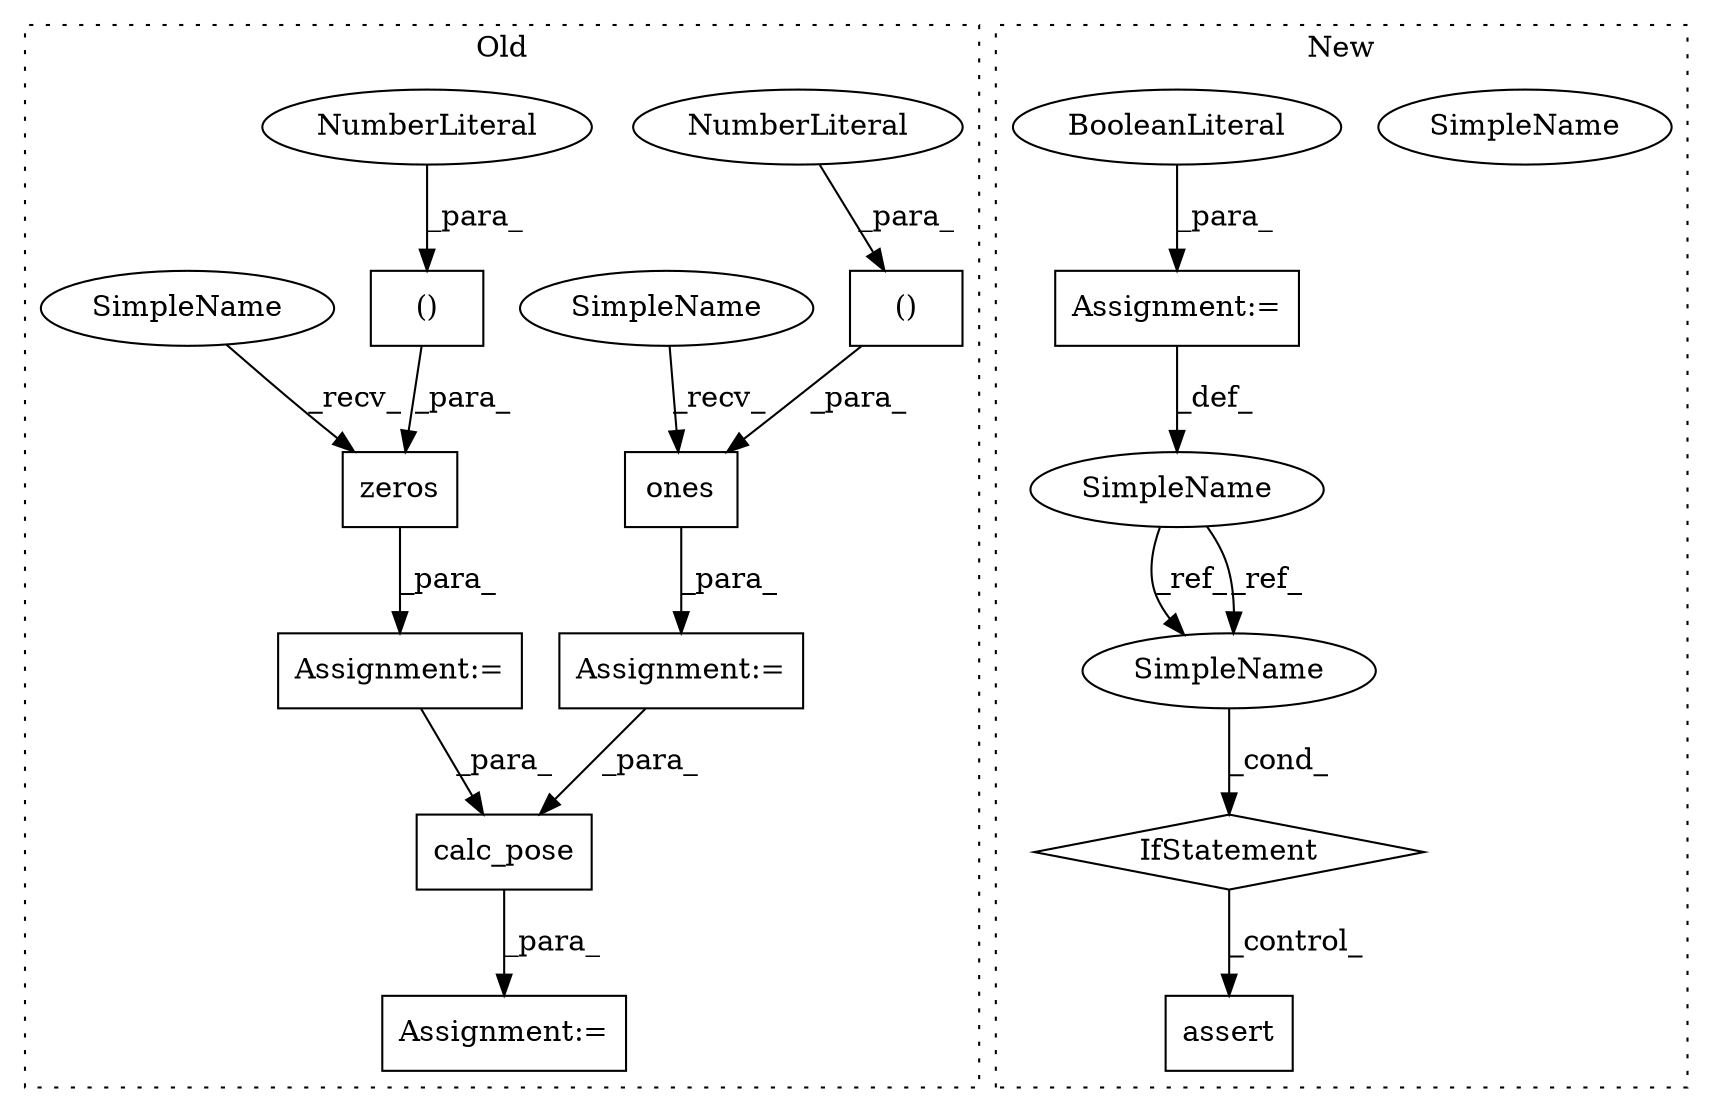 digraph G {
subgraph cluster0 {
1 [label="calc_pose" a="32" s="13147,13171" l="10,1" shape="box"];
3 [label="()" a="106" s="13009" l="19" shape="box"];
4 [label="NumberLiteral" a="34" s="13027" l="1" shape="ellipse"];
5 [label="()" a="106" s="13076" l="19" shape="box"];
6 [label="NumberLiteral" a="34" s="13094" l="1" shape="ellipse"];
9 [label="ones" a="32" s="13064,13110" l="12,1" shape="box"];
11 [label="Assignment:=" a="7" s="12989" l="1" shape="box"];
12 [label="Assignment:=" a="7" s="13057" l="1" shape="box"];
13 [label="Assignment:=" a="7" s="13141" l="2" shape="box"];
14 [label="zeros" a="32" s="12996,13043" l="13,1" shape="box"];
17 [label="SimpleName" a="42" s="13058" l="5" shape="ellipse"];
18 [label="SimpleName" a="42" s="12990" l="5" shape="ellipse"];
label = "Old";
style="dotted";
}
subgraph cluster1 {
2 [label="IfStatement" a="25" s="8807,8825" l="4,2" shape="diamond"];
7 [label="SimpleName" a="42" s="7521" l="14" shape="ellipse"];
8 [label="assert" a="6" s="8940" l="7" shape="box"];
10 [label="SimpleName" a="42" s="8811" l="14" shape="ellipse"];
15 [label="Assignment:=" a="7" s="7535" l="1" shape="box"];
16 [label="BooleanLiteral" a="9" s="7536" l="5" shape="ellipse"];
19 [label="SimpleName" a="42" s="8811" l="14" shape="ellipse"];
label = "New";
style="dotted";
}
1 -> 13 [label="_para_"];
2 -> 8 [label="_control_"];
3 -> 14 [label="_para_"];
4 -> 3 [label="_para_"];
5 -> 9 [label="_para_"];
6 -> 5 [label="_para_"];
7 -> 19 [label="_ref_"];
7 -> 19 [label="_ref_"];
9 -> 12 [label="_para_"];
11 -> 1 [label="_para_"];
12 -> 1 [label="_para_"];
14 -> 11 [label="_para_"];
15 -> 7 [label="_def_"];
16 -> 15 [label="_para_"];
17 -> 9 [label="_recv_"];
18 -> 14 [label="_recv_"];
19 -> 2 [label="_cond_"];
}